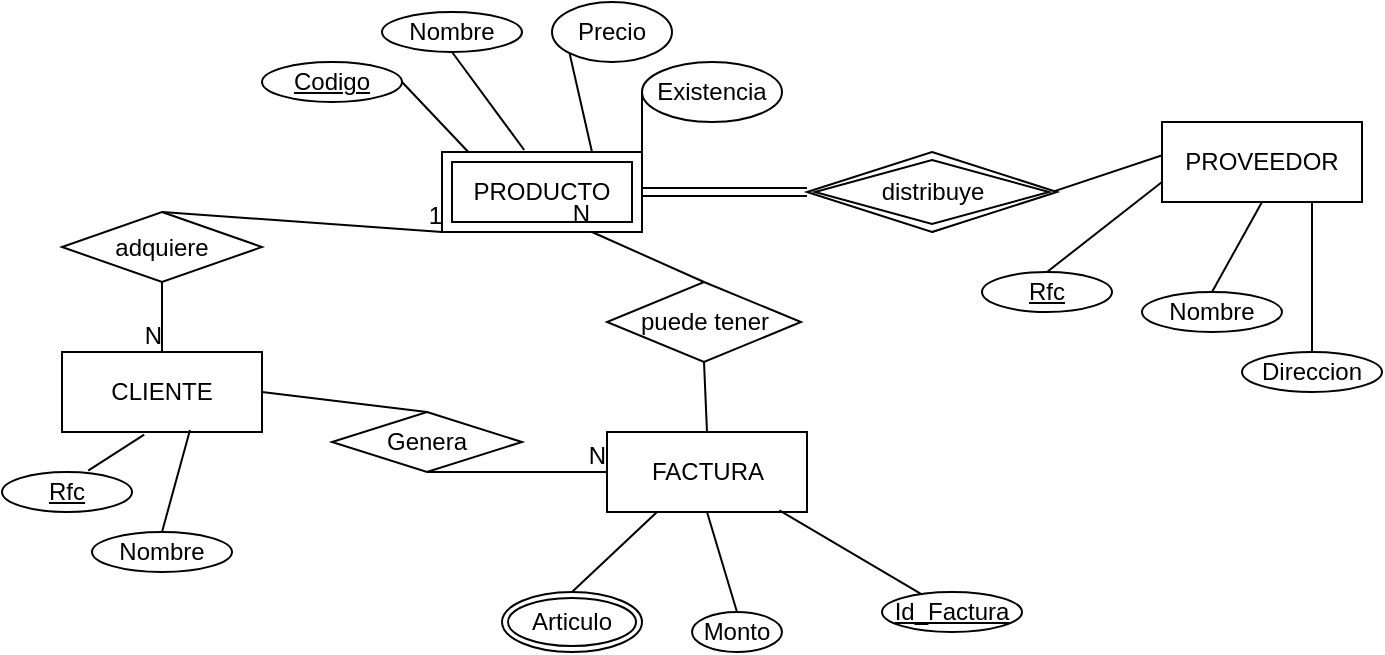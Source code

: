 <mxfile version="13.7.8" type="github">
  <diagram id="R2lEEEUBdFMjLlhIrx00" name="Page-1">
    <mxGraphModel dx="621" dy="317" grid="1" gridSize="10" guides="1" tooltips="1" connect="1" arrows="1" fold="1" page="1" pageScale="1" pageWidth="850" pageHeight="1100" math="0" shadow="0" extFonts="Permanent Marker^https://fonts.googleapis.com/css?family=Permanent+Marker">
      <root>
        <mxCell id="0" />
        <mxCell id="1" parent="0" />
        <mxCell id="2MwDD0MVYZ0e9IB-4ncI-2" value="Nombre" style="ellipse;whiteSpace=wrap;html=1;align=center;" parent="1" vertex="1">
          <mxGeometry x="340" y="70" width="70" height="20" as="geometry" />
        </mxCell>
        <mxCell id="2MwDD0MVYZ0e9IB-4ncI-3" value="Codigo" style="ellipse;whiteSpace=wrap;html=1;align=center;fontStyle=4;" parent="1" vertex="1">
          <mxGeometry x="280" y="95" width="70" height="20" as="geometry" />
        </mxCell>
        <mxCell id="2MwDD0MVYZ0e9IB-4ncI-4" value="Precio" style="ellipse;whiteSpace=wrap;html=1;align=center;" parent="1" vertex="1">
          <mxGeometry x="425" y="65" width="60" height="30" as="geometry" />
        </mxCell>
        <mxCell id="2MwDD0MVYZ0e9IB-4ncI-5" value="Existencia" style="ellipse;whiteSpace=wrap;html=1;align=center;" parent="1" vertex="1">
          <mxGeometry x="470" y="95" width="70" height="30" as="geometry" />
        </mxCell>
        <mxCell id="2MwDD0MVYZ0e9IB-4ncI-7" value="" style="endArrow=none;html=1;rounded=0;exitX=1;exitY=0.5;exitDx=0;exitDy=0;entryX=0.141;entryY=0.025;entryDx=0;entryDy=0;entryPerimeter=0;" parent="1" source="2MwDD0MVYZ0e9IB-4ncI-3" target="2MwDD0MVYZ0e9IB-4ncI-11" edge="1">
          <mxGeometry relative="1" as="geometry">
            <mxPoint x="210" y="230" as="sourcePoint" />
            <mxPoint x="374.1" y="131" as="targetPoint" />
          </mxGeometry>
        </mxCell>
        <mxCell id="2MwDD0MVYZ0e9IB-4ncI-8" value="" style="endArrow=none;html=1;rounded=0;exitX=0.5;exitY=1;exitDx=0;exitDy=0;entryX=0.411;entryY=-0.025;entryDx=0;entryDy=0;entryPerimeter=0;" parent="1" source="2MwDD0MVYZ0e9IB-4ncI-2" target="2MwDD0MVYZ0e9IB-4ncI-11" edge="1">
          <mxGeometry relative="1" as="geometry">
            <mxPoint x="380" y="100" as="sourcePoint" />
            <mxPoint x="410" y="130" as="targetPoint" />
          </mxGeometry>
        </mxCell>
        <mxCell id="2MwDD0MVYZ0e9IB-4ncI-9" value="" style="endArrow=none;html=1;rounded=0;exitX=0;exitY=1;exitDx=0;exitDy=0;entryX=0.75;entryY=0;entryDx=0;entryDy=0;" parent="1" source="2MwDD0MVYZ0e9IB-4ncI-4" target="2MwDD0MVYZ0e9IB-4ncI-11" edge="1">
          <mxGeometry relative="1" as="geometry">
            <mxPoint x="440" y="110" as="sourcePoint" />
            <mxPoint x="435" y="130" as="targetPoint" />
          </mxGeometry>
        </mxCell>
        <mxCell id="2MwDD0MVYZ0e9IB-4ncI-10" value="" style="endArrow=none;html=1;rounded=0;exitX=1;exitY=0.25;exitDx=0;exitDy=0;entryX=0;entryY=0.5;entryDx=0;entryDy=0;" parent="1" source="2MwDD0MVYZ0e9IB-4ncI-11" target="2MwDD0MVYZ0e9IB-4ncI-5" edge="1">
          <mxGeometry relative="1" as="geometry">
            <mxPoint x="460" y="130" as="sourcePoint" />
            <mxPoint x="524.1" y="141" as="targetPoint" />
          </mxGeometry>
        </mxCell>
        <mxCell id="2MwDD0MVYZ0e9IB-4ncI-11" value="PRODUCTO" style="shape=ext;margin=3;double=1;whiteSpace=wrap;html=1;align=center;" parent="1" vertex="1">
          <mxGeometry x="370" y="140" width="100" height="40" as="geometry" />
        </mxCell>
        <mxCell id="2MwDD0MVYZ0e9IB-4ncI-13" value="" style="shape=link;html=1;rounded=0;exitX=1;exitY=0.5;exitDx=0;exitDy=0;entryX=0;entryY=0.5;entryDx=0;entryDy=0;" parent="1" source="2MwDD0MVYZ0e9IB-4ncI-11" target="2MwDD0MVYZ0e9IB-4ncI-42" edge="1">
          <mxGeometry relative="1" as="geometry">
            <mxPoint x="500" y="159.5" as="sourcePoint" />
            <mxPoint x="535" y="220" as="targetPoint" />
          </mxGeometry>
        </mxCell>
        <mxCell id="2MwDD0MVYZ0e9IB-4ncI-15" value="" style="endArrow=none;html=1;rounded=0;exitX=0.5;exitY=1;exitDx=0;exitDy=0;entryX=0.5;entryY=0;entryDx=0;entryDy=0;" parent="1" target="2MwDD0MVYZ0e9IB-4ncI-18" edge="1" source="2MwDD0MVYZ0e9IB-4ncI-42">
          <mxGeometry relative="1" as="geometry">
            <mxPoint x="535" y="250" as="sourcePoint" />
            <mxPoint x="535" y="300" as="targetPoint" />
          </mxGeometry>
        </mxCell>
        <mxCell id="2MwDD0MVYZ0e9IB-4ncI-18" value="PROVEEDOR" style="whiteSpace=wrap;html=1;align=center;" parent="1" vertex="1">
          <mxGeometry x="730" y="125" width="100" height="40" as="geometry" />
        </mxCell>
        <mxCell id="2MwDD0MVYZ0e9IB-4ncI-19" value="Nombre" style="ellipse;whiteSpace=wrap;html=1;align=center;" parent="1" vertex="1">
          <mxGeometry x="720" y="210" width="70" height="20" as="geometry" />
        </mxCell>
        <mxCell id="2MwDD0MVYZ0e9IB-4ncI-20" value="Rfc" style="ellipse;whiteSpace=wrap;html=1;align=center;fontStyle=4;" parent="1" vertex="1">
          <mxGeometry x="640" y="200" width="65" height="20" as="geometry" />
        </mxCell>
        <mxCell id="2MwDD0MVYZ0e9IB-4ncI-22" value="Direccion" style="ellipse;whiteSpace=wrap;html=1;align=center;" parent="1" vertex="1">
          <mxGeometry x="770" y="240" width="70" height="20" as="geometry" />
        </mxCell>
        <mxCell id="2MwDD0MVYZ0e9IB-4ncI-23" value="" style="endArrow=none;html=1;rounded=0;entryX=0;entryY=0.75;entryDx=0;entryDy=0;exitX=0.5;exitY=0;exitDx=0;exitDy=0;" parent="1" source="2MwDD0MVYZ0e9IB-4ncI-20" target="2MwDD0MVYZ0e9IB-4ncI-18" edge="1">
          <mxGeometry relative="1" as="geometry">
            <mxPoint x="240" y="430" as="sourcePoint" />
            <mxPoint x="400" y="430" as="targetPoint" />
          </mxGeometry>
        </mxCell>
        <mxCell id="2MwDD0MVYZ0e9IB-4ncI-24" value="" style="endArrow=none;html=1;rounded=0;entryX=0.5;entryY=1;entryDx=0;entryDy=0;exitX=0.5;exitY=0;exitDx=0;exitDy=0;" parent="1" source="2MwDD0MVYZ0e9IB-4ncI-19" target="2MwDD0MVYZ0e9IB-4ncI-18" edge="1">
          <mxGeometry relative="1" as="geometry">
            <mxPoint x="510" y="350" as="sourcePoint" />
            <mxPoint x="552.5" y="320" as="targetPoint" />
          </mxGeometry>
        </mxCell>
        <mxCell id="2MwDD0MVYZ0e9IB-4ncI-25" value="" style="endArrow=none;html=1;rounded=0;entryX=0.5;entryY=0;entryDx=0;entryDy=0;exitX=0.75;exitY=1;exitDx=0;exitDy=0;" parent="1" source="2MwDD0MVYZ0e9IB-4ncI-18" target="2MwDD0MVYZ0e9IB-4ncI-22" edge="1">
          <mxGeometry relative="1" as="geometry">
            <mxPoint x="570" y="340" as="sourcePoint" />
            <mxPoint x="612.5" y="310" as="targetPoint" />
          </mxGeometry>
        </mxCell>
        <mxCell id="2MwDD0MVYZ0e9IB-4ncI-27" value="adquiere" style="shape=rhombus;perimeter=rhombusPerimeter;whiteSpace=wrap;html=1;align=center;" parent="1" vertex="1">
          <mxGeometry x="180" y="170" width="100" height="35" as="geometry" />
        </mxCell>
        <mxCell id="2MwDD0MVYZ0e9IB-4ncI-31" value="" style="endArrow=none;html=1;rounded=0;entryX=0;entryY=1;entryDx=0;entryDy=0;exitX=0.5;exitY=0;exitDx=0;exitDy=0;" parent="1" source="2MwDD0MVYZ0e9IB-4ncI-27" target="2MwDD0MVYZ0e9IB-4ncI-11" edge="1">
          <mxGeometry relative="1" as="geometry">
            <mxPoint x="180" y="210" as="sourcePoint" />
            <mxPoint x="340" y="210" as="targetPoint" />
          </mxGeometry>
        </mxCell>
        <mxCell id="2MwDD0MVYZ0e9IB-4ncI-32" value="1" style="resizable=0;html=1;align=right;verticalAlign=bottom;" parent="2MwDD0MVYZ0e9IB-4ncI-31" connectable="0" vertex="1">
          <mxGeometry x="1" relative="1" as="geometry" />
        </mxCell>
        <mxCell id="2MwDD0MVYZ0e9IB-4ncI-33" value="CLIENTE" style="whiteSpace=wrap;html=1;align=center;" parent="1" vertex="1">
          <mxGeometry x="180" y="240" width="100" height="40" as="geometry" />
        </mxCell>
        <mxCell id="2MwDD0MVYZ0e9IB-4ncI-34" value="" style="endArrow=none;html=1;rounded=0;entryX=0.5;entryY=0;entryDx=0;entryDy=0;exitX=0.5;exitY=1;exitDx=0;exitDy=0;" parent="1" source="2MwDD0MVYZ0e9IB-4ncI-27" target="2MwDD0MVYZ0e9IB-4ncI-33" edge="1">
          <mxGeometry relative="1" as="geometry">
            <mxPoint x="80" y="240" as="sourcePoint" />
            <mxPoint x="240" y="240" as="targetPoint" />
          </mxGeometry>
        </mxCell>
        <mxCell id="2MwDD0MVYZ0e9IB-4ncI-35" value="N" style="resizable=0;html=1;align=right;verticalAlign=bottom;" parent="2MwDD0MVYZ0e9IB-4ncI-34" connectable="0" vertex="1">
          <mxGeometry x="1" relative="1" as="geometry" />
        </mxCell>
        <mxCell id="2MwDD0MVYZ0e9IB-4ncI-36" value="Nombre" style="ellipse;whiteSpace=wrap;html=1;align=center;" parent="1" vertex="1">
          <mxGeometry x="195" y="330" width="70" height="20" as="geometry" />
        </mxCell>
        <mxCell id="2MwDD0MVYZ0e9IB-4ncI-39" value="Rfc" style="ellipse;whiteSpace=wrap;html=1;align=center;fontStyle=4;" parent="1" vertex="1">
          <mxGeometry x="150" y="300" width="65" height="20" as="geometry" />
        </mxCell>
        <mxCell id="2MwDD0MVYZ0e9IB-4ncI-40" value="" style="endArrow=none;html=1;rounded=0;entryX=0.411;entryY=1.032;entryDx=0;entryDy=0;entryPerimeter=0;exitX=0.663;exitY=-0.036;exitDx=0;exitDy=0;exitPerimeter=0;" parent="1" source="2MwDD0MVYZ0e9IB-4ncI-39" target="2MwDD0MVYZ0e9IB-4ncI-33" edge="1">
          <mxGeometry relative="1" as="geometry">
            <mxPoint x="60" y="350" as="sourcePoint" />
            <mxPoint x="220" y="350" as="targetPoint" />
          </mxGeometry>
        </mxCell>
        <mxCell id="2MwDD0MVYZ0e9IB-4ncI-41" value="" style="endArrow=none;html=1;rounded=0;entryX=0.5;entryY=0;entryDx=0;entryDy=0;exitX=0.64;exitY=0.975;exitDx=0;exitDy=0;exitPerimeter=0;" parent="1" source="2MwDD0MVYZ0e9IB-4ncI-33" target="2MwDD0MVYZ0e9IB-4ncI-36" edge="1">
          <mxGeometry relative="1" as="geometry">
            <mxPoint x="320" y="340" as="sourcePoint" />
            <mxPoint x="348.01" y="314" as="targetPoint" />
          </mxGeometry>
        </mxCell>
        <mxCell id="2MwDD0MVYZ0e9IB-4ncI-42" value="distribuye" style="shape=rhombus;double=1;perimeter=rhombusPerimeter;whiteSpace=wrap;html=1;align=center;" parent="1" vertex="1">
          <mxGeometry x="552.5" y="140" width="125" height="40" as="geometry" />
        </mxCell>
        <mxCell id="kYxpK8CYSNNE0a9SE648-3" value="FACTURA" style="whiteSpace=wrap;html=1;align=center;" vertex="1" parent="1">
          <mxGeometry x="452.5" y="280" width="100" height="40" as="geometry" />
        </mxCell>
        <mxCell id="kYxpK8CYSNNE0a9SE648-4" value="Id_Factura" style="ellipse;whiteSpace=wrap;html=1;align=center;fontStyle=4;" vertex="1" parent="1">
          <mxGeometry x="590" y="360" width="70" height="20" as="geometry" />
        </mxCell>
        <mxCell id="kYxpK8CYSNNE0a9SE648-5" value="Monto" style="ellipse;whiteSpace=wrap;html=1;align=center;" vertex="1" parent="1">
          <mxGeometry x="495" y="370" width="45" height="20" as="geometry" />
        </mxCell>
        <mxCell id="kYxpK8CYSNNE0a9SE648-7" value="Articulo" style="ellipse;shape=doubleEllipse;margin=3;whiteSpace=wrap;html=1;align=center;" vertex="1" parent="1">
          <mxGeometry x="400" y="360" width="70" height="30" as="geometry" />
        </mxCell>
        <mxCell id="kYxpK8CYSNNE0a9SE648-8" value="" style="endArrow=none;html=1;rounded=0;exitX=0.5;exitY=0;exitDx=0;exitDy=0;entryX=0.25;entryY=1;entryDx=0;entryDy=0;" edge="1" parent="1" source="kYxpK8CYSNNE0a9SE648-7" target="kYxpK8CYSNNE0a9SE648-3">
          <mxGeometry relative="1" as="geometry">
            <mxPoint x="400" y="300" as="sourcePoint" />
            <mxPoint x="560" y="300" as="targetPoint" />
          </mxGeometry>
        </mxCell>
        <mxCell id="kYxpK8CYSNNE0a9SE648-9" value="" style="endArrow=none;html=1;rounded=0;exitX=0.5;exitY=0;exitDx=0;exitDy=0;entryX=0.5;entryY=1;entryDx=0;entryDy=0;" edge="1" parent="1" source="kYxpK8CYSNNE0a9SE648-5" target="kYxpK8CYSNNE0a9SE648-3">
          <mxGeometry relative="1" as="geometry">
            <mxPoint x="510" y="310" as="sourcePoint" />
            <mxPoint x="550" y="290" as="targetPoint" />
          </mxGeometry>
        </mxCell>
        <mxCell id="kYxpK8CYSNNE0a9SE648-10" value="" style="endArrow=none;html=1;rounded=0;entryX=0.862;entryY=0.98;entryDx=0;entryDy=0;entryPerimeter=0;" edge="1" parent="1" source="kYxpK8CYSNNE0a9SE648-4" target="kYxpK8CYSNNE0a9SE648-3">
          <mxGeometry relative="1" as="geometry">
            <mxPoint x="530" y="300" as="sourcePoint" />
            <mxPoint x="570" y="280" as="targetPoint" />
          </mxGeometry>
        </mxCell>
        <mxCell id="kYxpK8CYSNNE0a9SE648-11" value="Genera" style="shape=rhombus;perimeter=rhombusPerimeter;whiteSpace=wrap;html=1;align=center;" vertex="1" parent="1">
          <mxGeometry x="315" y="270" width="95" height="30" as="geometry" />
        </mxCell>
        <mxCell id="kYxpK8CYSNNE0a9SE648-12" value="" style="endArrow=none;html=1;rounded=0;exitX=0.5;exitY=1;exitDx=0;exitDy=0;" edge="1" parent="1" source="kYxpK8CYSNNE0a9SE648-11" target="kYxpK8CYSNNE0a9SE648-3">
          <mxGeometry relative="1" as="geometry">
            <mxPoint x="290" y="300" as="sourcePoint" />
            <mxPoint x="450" y="300" as="targetPoint" />
          </mxGeometry>
        </mxCell>
        <mxCell id="kYxpK8CYSNNE0a9SE648-13" value="N" style="resizable=0;html=1;align=right;verticalAlign=bottom;" connectable="0" vertex="1" parent="kYxpK8CYSNNE0a9SE648-12">
          <mxGeometry x="1" relative="1" as="geometry" />
        </mxCell>
        <mxCell id="kYxpK8CYSNNE0a9SE648-14" value="" style="endArrow=none;html=1;rounded=0;exitX=1;exitY=0.5;exitDx=0;exitDy=0;entryX=0.5;entryY=0;entryDx=0;entryDy=0;" edge="1" parent="1" source="2MwDD0MVYZ0e9IB-4ncI-33" target="kYxpK8CYSNNE0a9SE648-11">
          <mxGeometry relative="1" as="geometry">
            <mxPoint x="340" y="220" as="sourcePoint" />
            <mxPoint x="500" y="220" as="targetPoint" />
          </mxGeometry>
        </mxCell>
        <mxCell id="kYxpK8CYSNNE0a9SE648-15" value="puede tener" style="shape=rhombus;perimeter=rhombusPerimeter;whiteSpace=wrap;html=1;align=center;" vertex="1" parent="1">
          <mxGeometry x="452.5" y="205" width="97" height="40" as="geometry" />
        </mxCell>
        <mxCell id="kYxpK8CYSNNE0a9SE648-16" value="" style="endArrow=none;html=1;rounded=0;entryX=0.75;entryY=1;entryDx=0;entryDy=0;exitX=0.5;exitY=0;exitDx=0;exitDy=0;" edge="1" parent="1" source="kYxpK8CYSNNE0a9SE648-15" target="2MwDD0MVYZ0e9IB-4ncI-11">
          <mxGeometry relative="1" as="geometry">
            <mxPoint x="540" y="260" as="sourcePoint" />
            <mxPoint x="700" y="260" as="targetPoint" />
          </mxGeometry>
        </mxCell>
        <mxCell id="kYxpK8CYSNNE0a9SE648-17" value="N" style="resizable=0;html=1;align=right;verticalAlign=bottom;" connectable="0" vertex="1" parent="kYxpK8CYSNNE0a9SE648-16">
          <mxGeometry x="1" relative="1" as="geometry" />
        </mxCell>
        <mxCell id="kYxpK8CYSNNE0a9SE648-18" value="" style="endArrow=none;html=1;rounded=0;exitX=0.5;exitY=0;exitDx=0;exitDy=0;entryX=0.5;entryY=1;entryDx=0;entryDy=0;" edge="1" parent="1" source="kYxpK8CYSNNE0a9SE648-3" target="kYxpK8CYSNNE0a9SE648-15">
          <mxGeometry relative="1" as="geometry">
            <mxPoint x="530" y="250" as="sourcePoint" />
            <mxPoint x="690" y="250" as="targetPoint" />
          </mxGeometry>
        </mxCell>
      </root>
    </mxGraphModel>
  </diagram>
</mxfile>
